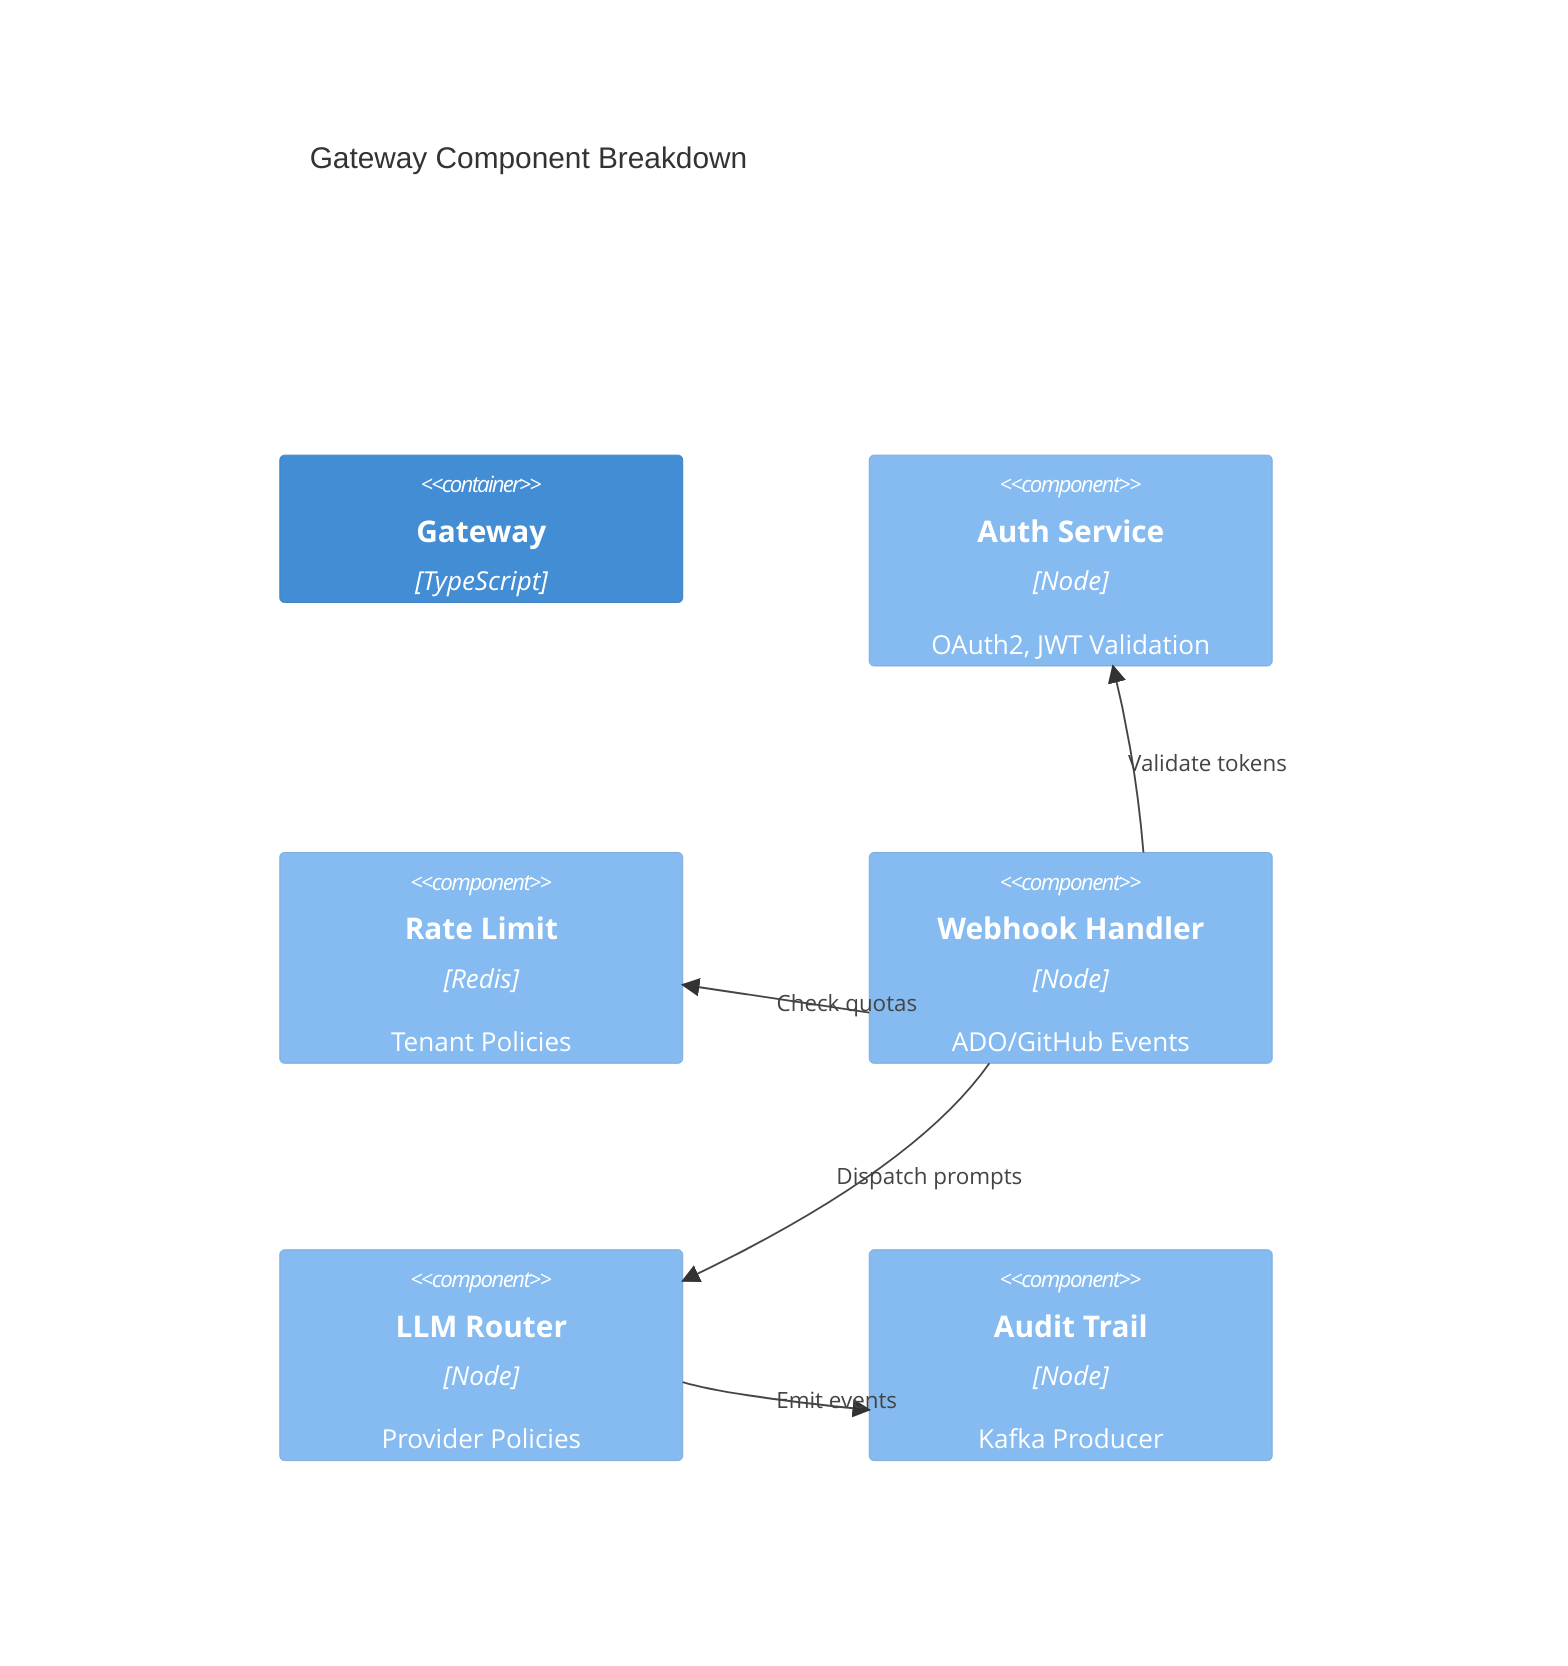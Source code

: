 ---
Owner: Arthur Schwan
Last-Reviewed: 2025-09-17
Next-Review: 2025-12-01
Version: 1.0
Status: Approved
---

C4Component
    title Gateway Component Breakdown
    Container(gateway, "Gateway", "TypeScript")
    Component(gwAuth, "Auth Service", "Node", "OAuth2, JWT Validation")
    Component(gwRateLimit, "Rate Limit", "Redis", "Tenant Policies")
    Component(gwWebhook, "Webhook Handler", "Node", "ADO/GitHub Events")
    Component(gwRouter, "LLM Router", "Node", "Provider Policies")
    Component(gwAudit, "Audit Trail", "Node", "Kafka Producer")
    Rel(gwWebhook, gwRateLimit, "Check quotas")
    Rel(gwWebhook, gwAuth, "Validate tokens")
    Rel(gwWebhook, gwRouter, "Dispatch prompts")
    Rel(gwRouter, gwAudit, "Emit events")